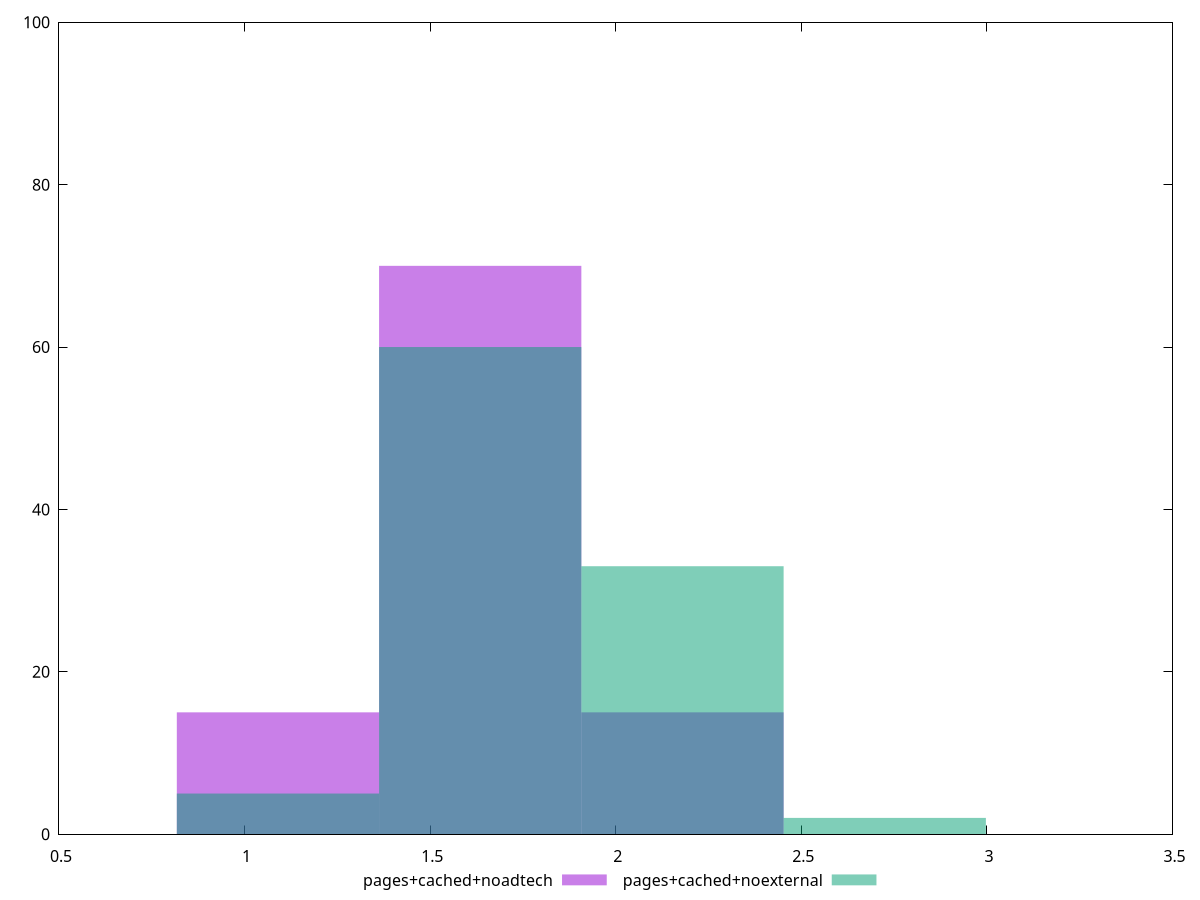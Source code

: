 reset
set terminal svg size 640, 500 enhanced background rgb 'white'
set output "reprap/server-response-time/comparison/histogram/4_vs_5.svg"

$pagesCachedNoadtech <<EOF
2.179791264617905 15
1.6348434484634289 70
1.0898956323089526 15
EOF

$pagesCachedNoexternal <<EOF
2.179791264617905 33
1.6348434484634289 60
1.0898956323089526 5
2.7247390807723813 2
EOF

set key outside below
set boxwidth 0.5449478161544763
set yrange [0:100]
set style fill transparent solid 0.5 noborder

plot \
  $pagesCachedNoadtech title "pages+cached+noadtech" with boxes, \
  $pagesCachedNoexternal title "pages+cached+noexternal" with boxes, \


reset
